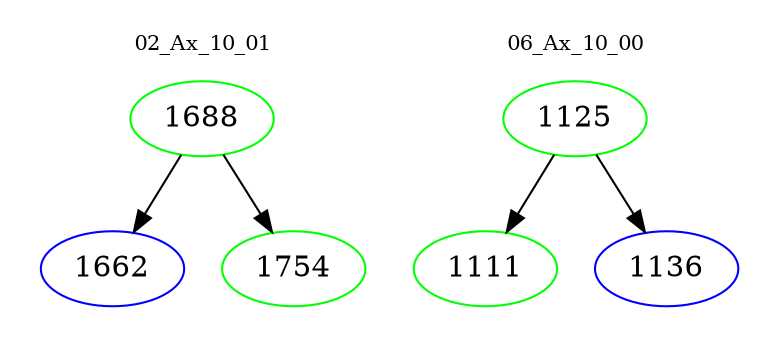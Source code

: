 digraph{
subgraph cluster_0 {
color = white
label = "02_Ax_10_01";
fontsize=10;
T0_1688 [label="1688", color="green"]
T0_1688 -> T0_1662 [color="black"]
T0_1662 [label="1662", color="blue"]
T0_1688 -> T0_1754 [color="black"]
T0_1754 [label="1754", color="green"]
}
subgraph cluster_1 {
color = white
label = "06_Ax_10_00";
fontsize=10;
T1_1125 [label="1125", color="green"]
T1_1125 -> T1_1111 [color="black"]
T1_1111 [label="1111", color="green"]
T1_1125 -> T1_1136 [color="black"]
T1_1136 [label="1136", color="blue"]
}
}
